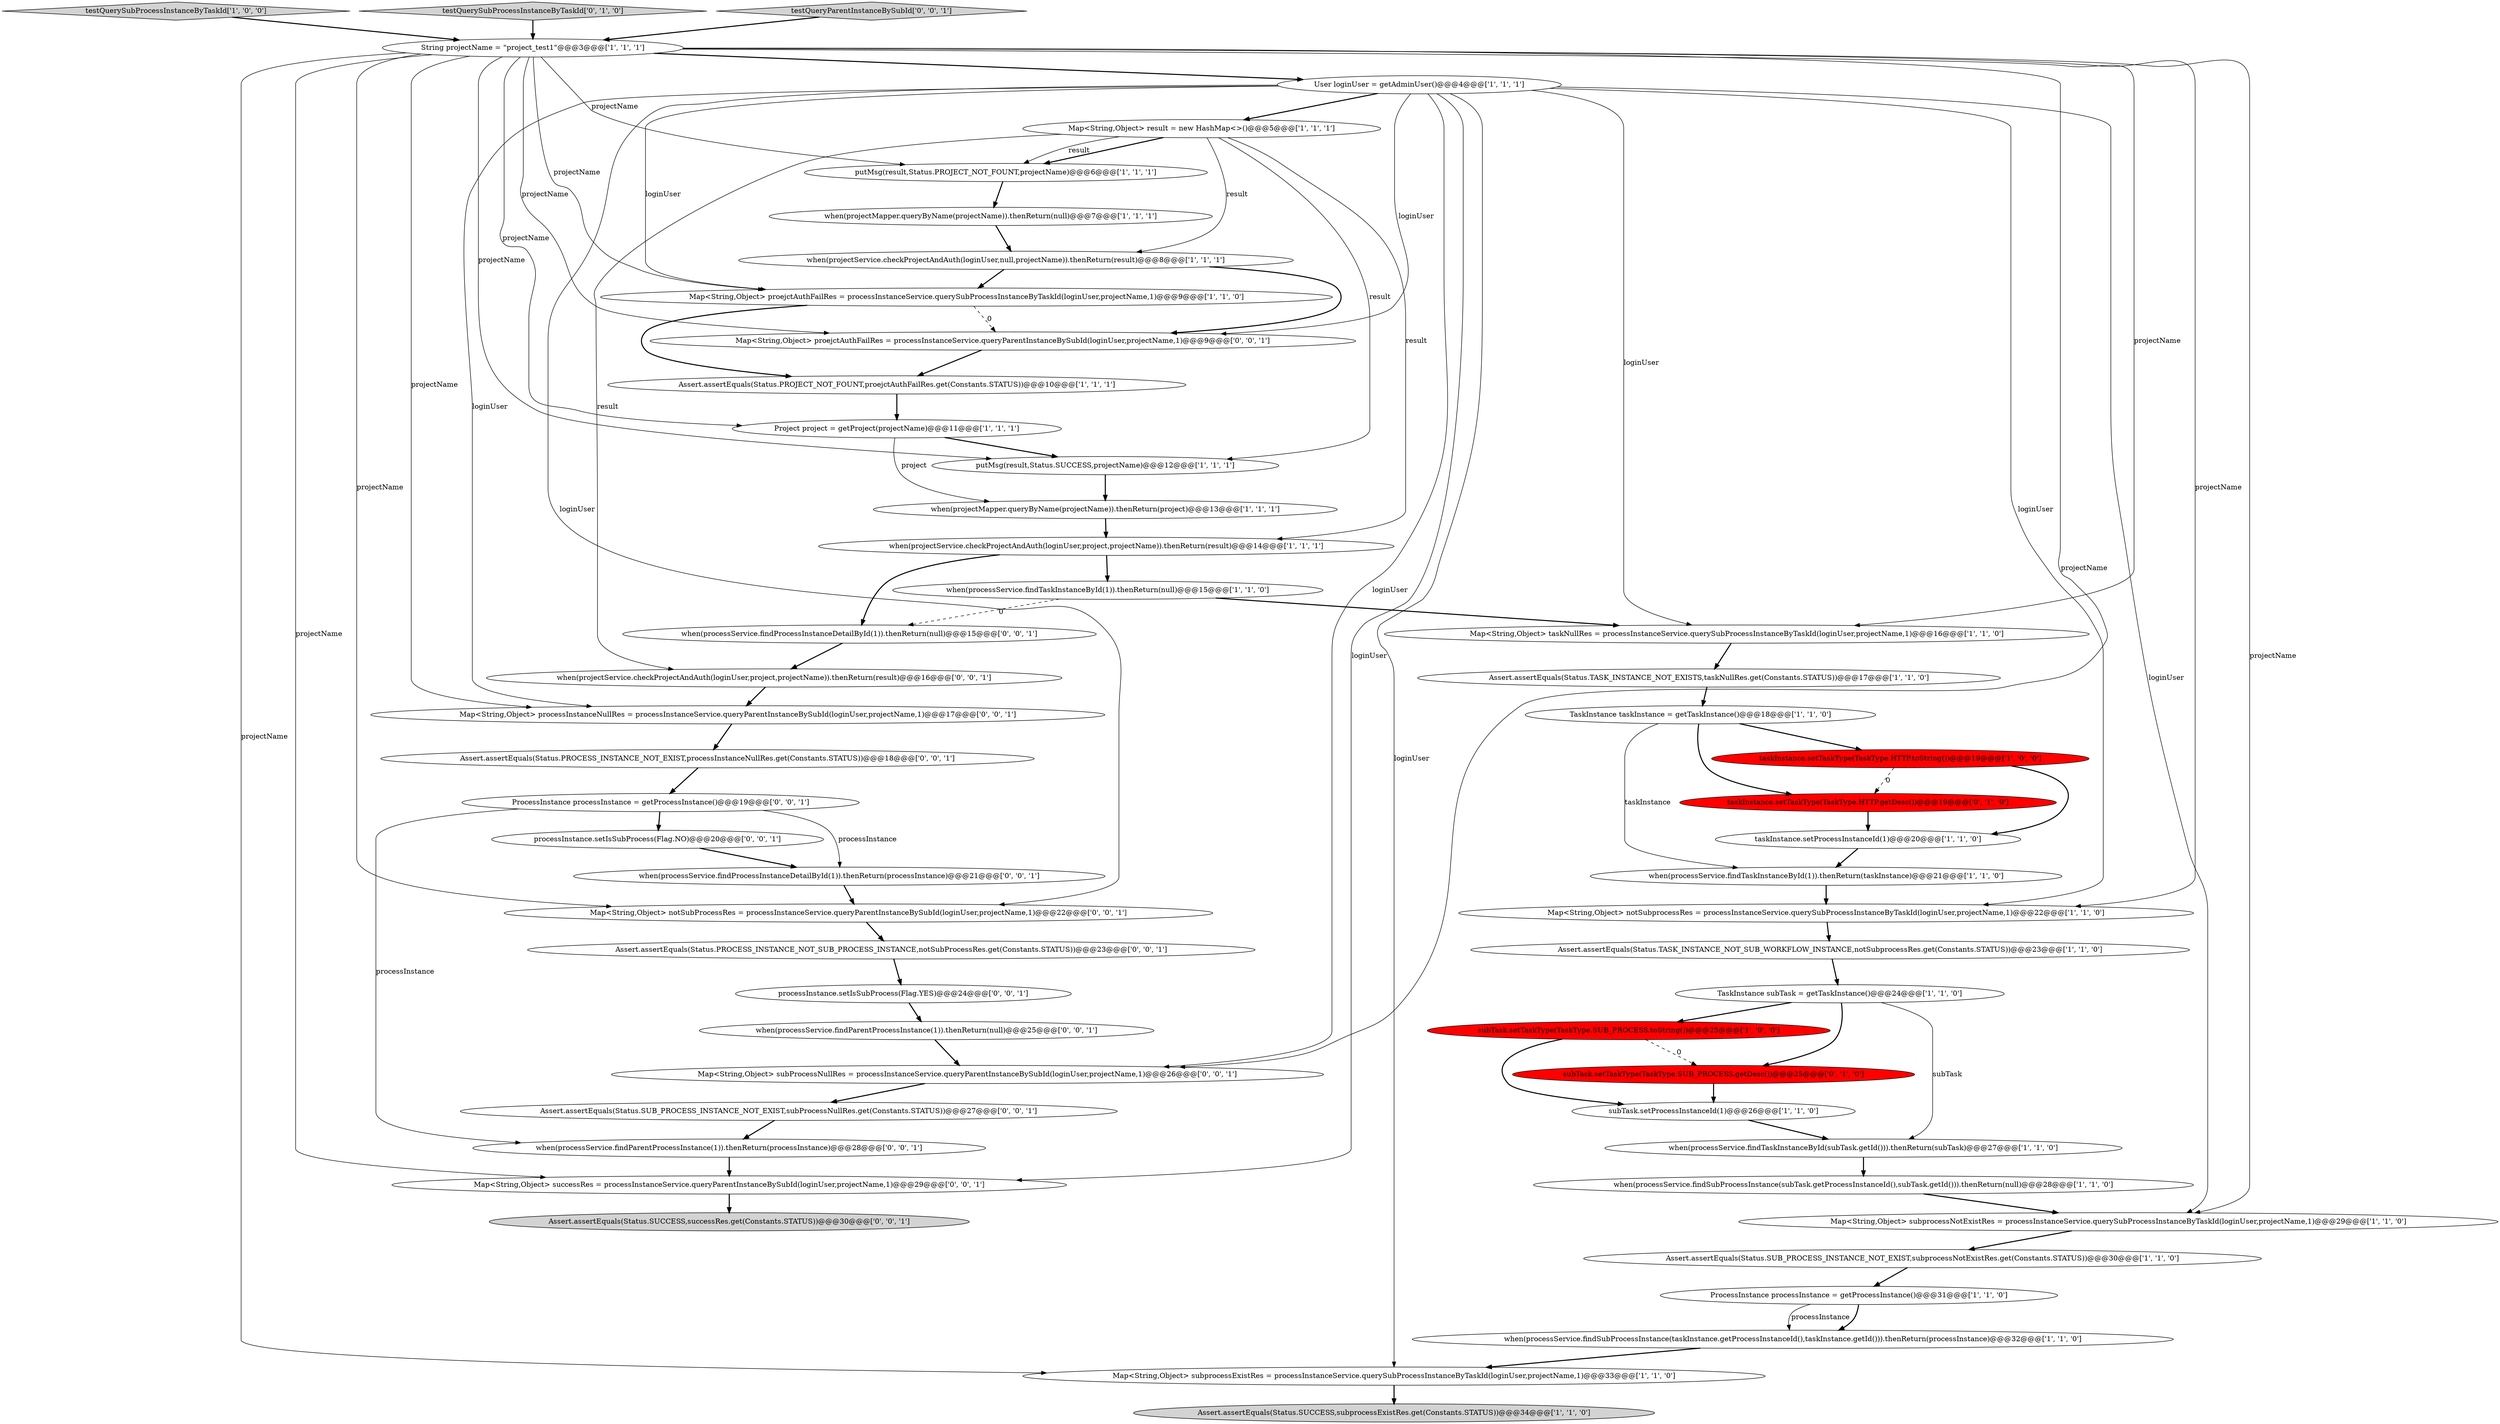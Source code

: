 digraph {
18 [style = filled, label = "when(projectMapper.queryByName(projectName)).thenReturn(project)@@@13@@@['1', '1', '1']", fillcolor = white, shape = ellipse image = "AAA0AAABBB1BBB"];
22 [style = filled, label = "Map<String,Object> subprocessExistRes = processInstanceService.querySubProcessInstanceByTaskId(loginUser,projectName,1)@@@33@@@['1', '1', '0']", fillcolor = white, shape = ellipse image = "AAA0AAABBB1BBB"];
3 [style = filled, label = "Project project = getProject(projectName)@@@11@@@['1', '1', '1']", fillcolor = white, shape = ellipse image = "AAA0AAABBB1BBB"];
5 [style = filled, label = "Assert.assertEquals(Status.SUCCESS,subprocessExistRes.get(Constants.STATUS))@@@34@@@['1', '1', '0']", fillcolor = lightgray, shape = ellipse image = "AAA0AAABBB1BBB"];
25 [style = filled, label = "String projectName = \"project_test1\"@@@3@@@['1', '1', '1']", fillcolor = white, shape = ellipse image = "AAA0AAABBB1BBB"];
43 [style = filled, label = "Assert.assertEquals(Status.SUCCESS,successRes.get(Constants.STATUS))@@@30@@@['0', '0', '1']", fillcolor = lightgray, shape = ellipse image = "AAA0AAABBB3BBB"];
47 [style = filled, label = "Map<String,Object> processInstanceNullRes = processInstanceService.queryParentInstanceBySubId(loginUser,projectName,1)@@@17@@@['0', '0', '1']", fillcolor = white, shape = ellipse image = "AAA0AAABBB3BBB"];
16 [style = filled, label = "TaskInstance subTask = getTaskInstance()@@@24@@@['1', '1', '0']", fillcolor = white, shape = ellipse image = "AAA0AAABBB1BBB"];
20 [style = filled, label = "subTask.setProcessInstanceId(1)@@@26@@@['1', '1', '0']", fillcolor = white, shape = ellipse image = "AAA0AAABBB1BBB"];
39 [style = filled, label = "Map<String,Object> proejctAuthFailRes = processInstanceService.queryParentInstanceBySubId(loginUser,projectName,1)@@@9@@@['0', '0', '1']", fillcolor = white, shape = ellipse image = "AAA0AAABBB3BBB"];
2 [style = filled, label = "when(processService.findTaskInstanceById(1)).thenReturn(null)@@@15@@@['1', '1', '0']", fillcolor = white, shape = ellipse image = "AAA0AAABBB1BBB"];
37 [style = filled, label = "Map<String,Object> notSubProcessRes = processInstanceService.queryParentInstanceBySubId(loginUser,projectName,1)@@@22@@@['0', '0', '1']", fillcolor = white, shape = ellipse image = "AAA0AAABBB3BBB"];
17 [style = filled, label = "testQuerySubProcessInstanceByTaskId['1', '0', '0']", fillcolor = lightgray, shape = diamond image = "AAA0AAABBB1BBB"];
42 [style = filled, label = "processInstance.setIsSubProcess(Flag.YES)@@@24@@@['0', '0', '1']", fillcolor = white, shape = ellipse image = "AAA0AAABBB3BBB"];
6 [style = filled, label = "User loginUser = getAdminUser()@@@4@@@['1', '1', '1']", fillcolor = white, shape = ellipse image = "AAA0AAABBB1BBB"];
27 [style = filled, label = "Map<String,Object> result = new HashMap<>()@@@5@@@['1', '1', '1']", fillcolor = white, shape = ellipse image = "AAA0AAABBB1BBB"];
34 [style = filled, label = "testQuerySubProcessInstanceByTaskId['0', '1', '0']", fillcolor = lightgray, shape = diamond image = "AAA0AAABBB2BBB"];
38 [style = filled, label = "Assert.assertEquals(Status.PROCESS_INSTANCE_NOT_SUB_PROCESS_INSTANCE,notSubProcessRes.get(Constants.STATUS))@@@23@@@['0', '0', '1']", fillcolor = white, shape = ellipse image = "AAA0AAABBB3BBB"];
10 [style = filled, label = "when(processService.findTaskInstanceById(1)).thenReturn(taskInstance)@@@21@@@['1', '1', '0']", fillcolor = white, shape = ellipse image = "AAA0AAABBB1BBB"];
12 [style = filled, label = "taskInstance.setProcessInstanceId(1)@@@20@@@['1', '1', '0']", fillcolor = white, shape = ellipse image = "AAA0AAABBB1BBB"];
35 [style = filled, label = "taskInstance.setTaskType(TaskType.HTTP.getDesc())@@@19@@@['0', '1', '0']", fillcolor = red, shape = ellipse image = "AAA1AAABBB2BBB"];
8 [style = filled, label = "Assert.assertEquals(Status.SUB_PROCESS_INSTANCE_NOT_EXIST,subprocessNotExistRes.get(Constants.STATUS))@@@30@@@['1', '1', '0']", fillcolor = white, shape = ellipse image = "AAA0AAABBB1BBB"];
1 [style = filled, label = "when(projectService.checkProjectAndAuth(loginUser,project,projectName)).thenReturn(result)@@@14@@@['1', '1', '1']", fillcolor = white, shape = ellipse image = "AAA0AAABBB1BBB"];
29 [style = filled, label = "Map<String,Object> taskNullRes = processInstanceService.querySubProcessInstanceByTaskId(loginUser,projectName,1)@@@16@@@['1', '1', '0']", fillcolor = white, shape = ellipse image = "AAA0AAABBB1BBB"];
50 [style = filled, label = "Assert.assertEquals(Status.PROCESS_INSTANCE_NOT_EXIST,processInstanceNullRes.get(Constants.STATUS))@@@18@@@['0', '0', '1']", fillcolor = white, shape = ellipse image = "AAA0AAABBB3BBB"];
15 [style = filled, label = "subTask.setTaskType(TaskType.SUB_PROCESS.toString())@@@25@@@['1', '0', '0']", fillcolor = red, shape = ellipse image = "AAA1AAABBB1BBB"];
48 [style = filled, label = "Map<String,Object> successRes = processInstanceService.queryParentInstanceBySubId(loginUser,projectName,1)@@@29@@@['0', '0', '1']", fillcolor = white, shape = ellipse image = "AAA0AAABBB3BBB"];
40 [style = filled, label = "when(processService.findProcessInstanceDetailById(1)).thenReturn(null)@@@15@@@['0', '0', '1']", fillcolor = white, shape = ellipse image = "AAA0AAABBB3BBB"];
32 [style = filled, label = "putMsg(result,Status.SUCCESS,projectName)@@@12@@@['1', '1', '1']", fillcolor = white, shape = ellipse image = "AAA0AAABBB1BBB"];
28 [style = filled, label = "when(projectMapper.queryByName(projectName)).thenReturn(null)@@@7@@@['1', '1', '1']", fillcolor = white, shape = ellipse image = "AAA0AAABBB1BBB"];
44 [style = filled, label = "when(processService.findProcessInstanceDetailById(1)).thenReturn(processInstance)@@@21@@@['0', '0', '1']", fillcolor = white, shape = ellipse image = "AAA0AAABBB3BBB"];
24 [style = filled, label = "when(processService.findSubProcessInstance(taskInstance.getProcessInstanceId(),taskInstance.getId())).thenReturn(processInstance)@@@32@@@['1', '1', '0']", fillcolor = white, shape = ellipse image = "AAA0AAABBB1BBB"];
30 [style = filled, label = "Assert.assertEquals(Status.TASK_INSTANCE_NOT_EXISTS,taskNullRes.get(Constants.STATUS))@@@17@@@['1', '1', '0']", fillcolor = white, shape = ellipse image = "AAA0AAABBB1BBB"];
41 [style = filled, label = "when(processService.findParentProcessInstance(1)).thenReturn(null)@@@25@@@['0', '0', '1']", fillcolor = white, shape = ellipse image = "AAA0AAABBB3BBB"];
53 [style = filled, label = "processInstance.setIsSubProcess(Flag.NO)@@@20@@@['0', '0', '1']", fillcolor = white, shape = ellipse image = "AAA0AAABBB3BBB"];
14 [style = filled, label = "TaskInstance taskInstance = getTaskInstance()@@@18@@@['1', '1', '0']", fillcolor = white, shape = ellipse image = "AAA0AAABBB1BBB"];
4 [style = filled, label = "when(projectService.checkProjectAndAuth(loginUser,null,projectName)).thenReturn(result)@@@8@@@['1', '1', '1']", fillcolor = white, shape = ellipse image = "AAA0AAABBB1BBB"];
33 [style = filled, label = "subTask.setTaskType(TaskType.SUB_PROCESS.getDesc())@@@25@@@['0', '1', '0']", fillcolor = red, shape = ellipse image = "AAA1AAABBB2BBB"];
52 [style = filled, label = "when(processService.findParentProcessInstance(1)).thenReturn(processInstance)@@@28@@@['0', '0', '1']", fillcolor = white, shape = ellipse image = "AAA0AAABBB3BBB"];
45 [style = filled, label = "Assert.assertEquals(Status.SUB_PROCESS_INSTANCE_NOT_EXIST,subProcessNullRes.get(Constants.STATUS))@@@27@@@['0', '0', '1']", fillcolor = white, shape = ellipse image = "AAA0AAABBB3BBB"];
46 [style = filled, label = "Map<String,Object> subProcessNullRes = processInstanceService.queryParentInstanceBySubId(loginUser,projectName,1)@@@26@@@['0', '0', '1']", fillcolor = white, shape = ellipse image = "AAA0AAABBB3BBB"];
26 [style = filled, label = "when(processService.findSubProcessInstance(subTask.getProcessInstanceId(),subTask.getId())).thenReturn(null)@@@28@@@['1', '1', '0']", fillcolor = white, shape = ellipse image = "AAA0AAABBB1BBB"];
36 [style = filled, label = "testQueryParentInstanceBySubId['0', '0', '1']", fillcolor = lightgray, shape = diamond image = "AAA0AAABBB3BBB"];
21 [style = filled, label = "ProcessInstance processInstance = getProcessInstance()@@@31@@@['1', '1', '0']", fillcolor = white, shape = ellipse image = "AAA0AAABBB1BBB"];
0 [style = filled, label = "taskInstance.setTaskType(TaskType.HTTP.toString())@@@19@@@['1', '0', '0']", fillcolor = red, shape = ellipse image = "AAA1AAABBB1BBB"];
31 [style = filled, label = "Assert.assertEquals(Status.TASK_INSTANCE_NOT_SUB_WORKFLOW_INSTANCE,notSubprocessRes.get(Constants.STATUS))@@@23@@@['1', '1', '0']", fillcolor = white, shape = ellipse image = "AAA0AAABBB1BBB"];
51 [style = filled, label = "ProcessInstance processInstance = getProcessInstance()@@@19@@@['0', '0', '1']", fillcolor = white, shape = ellipse image = "AAA0AAABBB3BBB"];
11 [style = filled, label = "putMsg(result,Status.PROJECT_NOT_FOUNT,projectName)@@@6@@@['1', '1', '1']", fillcolor = white, shape = ellipse image = "AAA0AAABBB1BBB"];
19 [style = filled, label = "Map<String,Object> subprocessNotExistRes = processInstanceService.querySubProcessInstanceByTaskId(loginUser,projectName,1)@@@29@@@['1', '1', '0']", fillcolor = white, shape = ellipse image = "AAA0AAABBB1BBB"];
13 [style = filled, label = "Map<String,Object> proejctAuthFailRes = processInstanceService.querySubProcessInstanceByTaskId(loginUser,projectName,1)@@@9@@@['1', '1', '0']", fillcolor = white, shape = ellipse image = "AAA0AAABBB1BBB"];
7 [style = filled, label = "Map<String,Object> notSubprocessRes = processInstanceService.querySubProcessInstanceByTaskId(loginUser,projectName,1)@@@22@@@['1', '1', '0']", fillcolor = white, shape = ellipse image = "AAA0AAABBB1BBB"];
49 [style = filled, label = "when(projectService.checkProjectAndAuth(loginUser,project,projectName)).thenReturn(result)@@@16@@@['0', '0', '1']", fillcolor = white, shape = ellipse image = "AAA0AAABBB3BBB"];
9 [style = filled, label = "Assert.assertEquals(Status.PROJECT_NOT_FOUNT,proejctAuthFailRes.get(Constants.STATUS))@@@10@@@['1', '1', '1']", fillcolor = white, shape = ellipse image = "AAA0AAABBB1BBB"];
23 [style = filled, label = "when(processService.findTaskInstanceById(subTask.getId())).thenReturn(subTask)@@@27@@@['1', '1', '0']", fillcolor = white, shape = ellipse image = "AAA0AAABBB1BBB"];
17->25 [style = bold, label=""];
42->41 [style = bold, label=""];
40->49 [style = bold, label=""];
6->48 [style = solid, label="loginUser"];
29->30 [style = bold, label=""];
14->35 [style = bold, label=""];
39->9 [style = bold, label=""];
25->37 [style = solid, label="projectName"];
25->47 [style = solid, label="projectName"];
53->44 [style = bold, label=""];
51->53 [style = bold, label=""];
21->24 [style = bold, label=""];
7->31 [style = bold, label=""];
25->6 [style = bold, label=""];
38->42 [style = bold, label=""];
6->22 [style = solid, label="loginUser"];
51->44 [style = solid, label="processInstance"];
6->13 [style = solid, label="loginUser"];
12->10 [style = bold, label=""];
48->43 [style = bold, label=""];
15->20 [style = bold, label=""];
37->38 [style = bold, label=""];
27->32 [style = solid, label="result"];
15->33 [style = dashed, label="0"];
30->14 [style = bold, label=""];
25->39 [style = solid, label="projectName"];
32->18 [style = bold, label=""];
25->29 [style = solid, label="projectName"];
27->1 [style = solid, label="result"];
21->24 [style = solid, label="processInstance"];
35->12 [style = bold, label=""];
25->46 [style = solid, label="projectName"];
11->28 [style = bold, label=""];
25->13 [style = solid, label="projectName"];
6->19 [style = solid, label="loginUser"];
25->7 [style = solid, label="projectName"];
6->39 [style = solid, label="loginUser"];
16->23 [style = solid, label="subTask"];
10->7 [style = bold, label=""];
22->5 [style = bold, label=""];
27->49 [style = solid, label="result"];
36->25 [style = bold, label=""];
20->23 [style = bold, label=""];
27->11 [style = bold, label=""];
18->1 [style = bold, label=""];
16->33 [style = bold, label=""];
52->48 [style = bold, label=""];
41->46 [style = bold, label=""];
44->37 [style = bold, label=""];
0->35 [style = dashed, label="0"];
25->48 [style = solid, label="projectName"];
45->52 [style = bold, label=""];
14->10 [style = solid, label="taskInstance"];
6->29 [style = solid, label="loginUser"];
4->39 [style = bold, label=""];
0->12 [style = bold, label=""];
25->11 [style = solid, label="projectName"];
4->13 [style = bold, label=""];
26->19 [style = bold, label=""];
25->19 [style = solid, label="projectName"];
6->47 [style = solid, label="loginUser"];
47->50 [style = bold, label=""];
13->39 [style = dashed, label="0"];
6->27 [style = bold, label=""];
27->11 [style = solid, label="result"];
9->3 [style = bold, label=""];
1->2 [style = bold, label=""];
13->9 [style = bold, label=""];
25->32 [style = solid, label="projectName"];
6->37 [style = solid, label="loginUser"];
51->52 [style = solid, label="processInstance"];
16->15 [style = bold, label=""];
34->25 [style = bold, label=""];
25->3 [style = solid, label="projectName"];
3->18 [style = solid, label="project"];
33->20 [style = bold, label=""];
31->16 [style = bold, label=""];
1->40 [style = bold, label=""];
23->26 [style = bold, label=""];
25->22 [style = solid, label="projectName"];
6->46 [style = solid, label="loginUser"];
24->22 [style = bold, label=""];
19->8 [style = bold, label=""];
49->47 [style = bold, label=""];
6->7 [style = solid, label="loginUser"];
14->0 [style = bold, label=""];
50->51 [style = bold, label=""];
27->4 [style = solid, label="result"];
8->21 [style = bold, label=""];
46->45 [style = bold, label=""];
2->40 [style = dashed, label="0"];
3->32 [style = bold, label=""];
2->29 [style = bold, label=""];
28->4 [style = bold, label=""];
}

